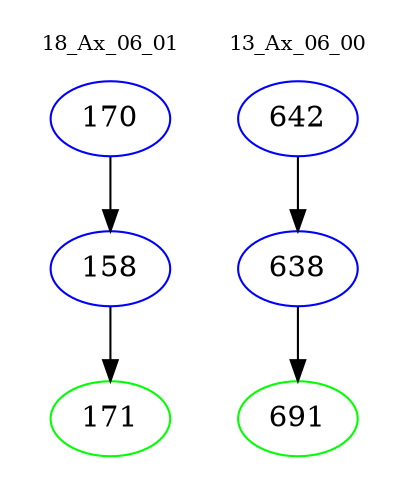 digraph{
subgraph cluster_0 {
color = white
label = "18_Ax_06_01";
fontsize=10;
T0_170 [label="170", color="blue"]
T0_170 -> T0_158 [color="black"]
T0_158 [label="158", color="blue"]
T0_158 -> T0_171 [color="black"]
T0_171 [label="171", color="green"]
}
subgraph cluster_1 {
color = white
label = "13_Ax_06_00";
fontsize=10;
T1_642 [label="642", color="blue"]
T1_642 -> T1_638 [color="black"]
T1_638 [label="638", color="blue"]
T1_638 -> T1_691 [color="black"]
T1_691 [label="691", color="green"]
}
}
